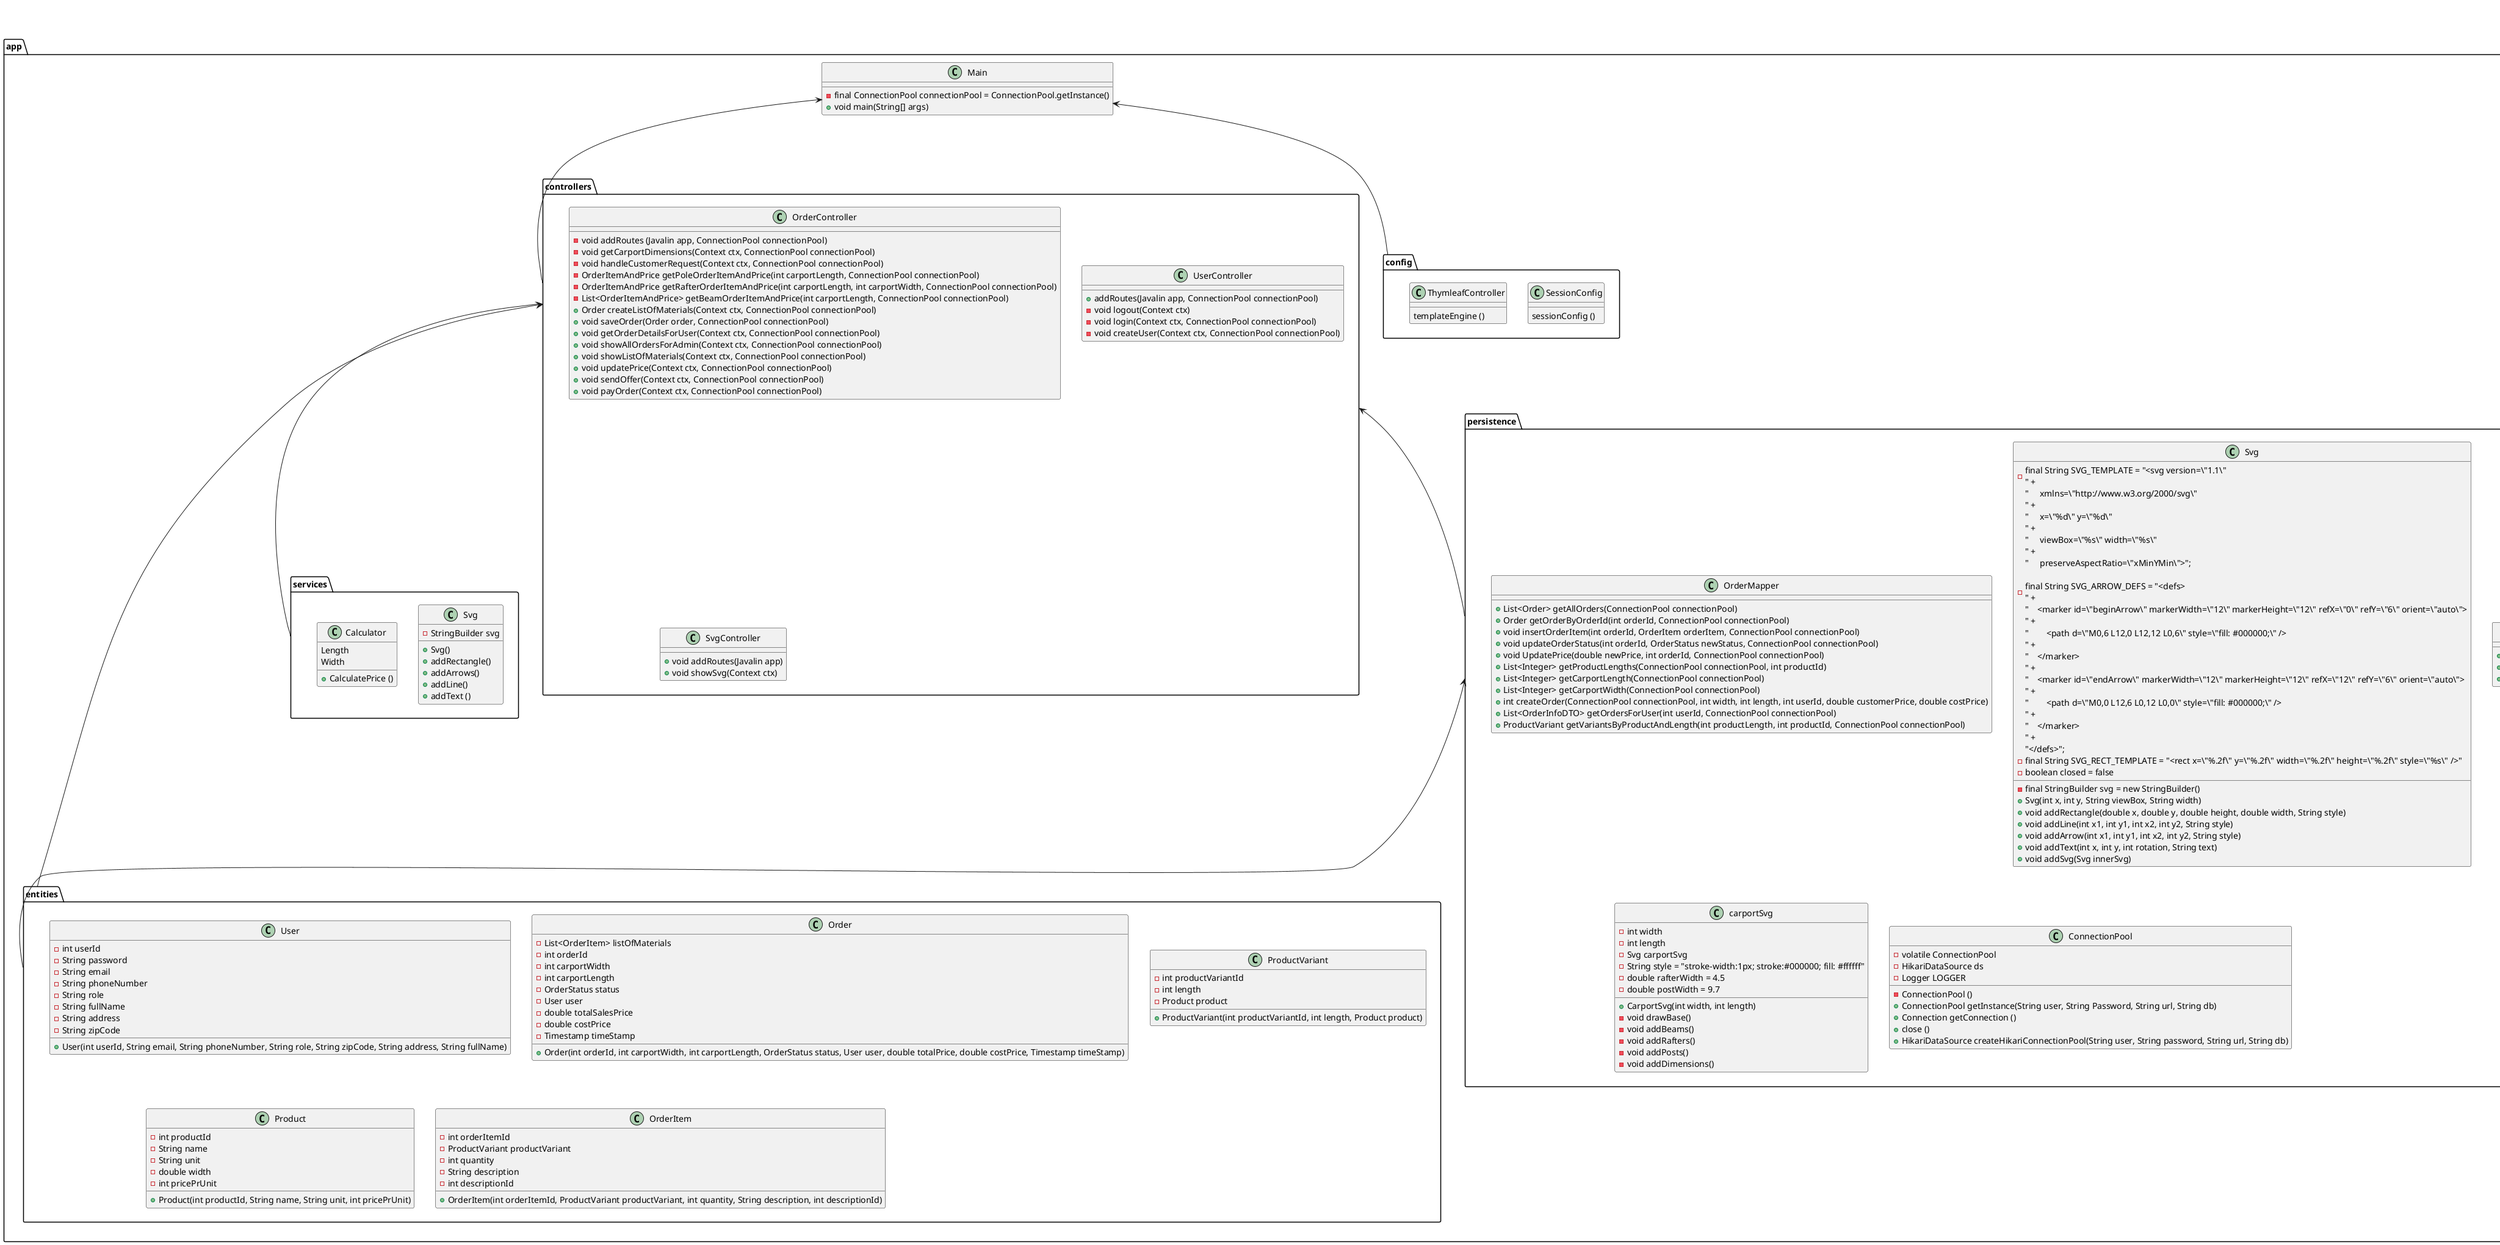@startuml
'https://plantuml.com/class-diagram
'Klasse diagram'
package app {
class Main {
- final ConnectionPool connectionPool = ConnectionPool.getInstance()
+ void main(String[] args)

}

package controllers {
class OrderController {
- void addRoutes (Javalin app, ConnectionPool connectionPool)
- void getCarportDimensions(Context ctx, ConnectionPool connectionPool)
- void handleCustomerRequest(Context ctx, ConnectionPool connectionPool)
- OrderItemAndPrice getPoleOrderItemAndPrice(int carportLength, ConnectionPool connectionPool)
- OrderItemAndPrice getRafterOrderItemAndPrice(int carportLength, int carportWidth, ConnectionPool connectionPool)
- List<OrderItemAndPrice> getBeamOrderItemAndPrice(int carportLength, ConnectionPool connectionPool)
+ Order createListOfMaterials(Context ctx, ConnectionPool connectionPool)
+ void saveOrder(Order order, ConnectionPool connectionPool)
+ void getOrderDetailsForUser(Context ctx, ConnectionPool connectionPool)
+ void showAllOrdersForAdmin(Context ctx, ConnectionPool connectionPool)
+ void showListOfMaterials(Context ctx, ConnectionPool connectionPool)
+ void updatePrice(Context ctx, ConnectionPool connectionPool)
+ void sendOffer(Context ctx, ConnectionPool connectionPool)
+ void payOrder(Context ctx, ConnectionPool connectionPool)
    }
class UserController{
+ addRoutes(Javalin app, ConnectionPool connectionPool)
- void logout(Context ctx)
- void login(Context ctx, ConnectionPool connectionPool)
- void createUser(Context ctx, ConnectionPool connectionPool)
    }
class SvgController {
+ void addRoutes(Javalin app)
+ void showSvg(Context ctx)
    }
}

package services{
class Svg{
- StringBuilder svg
+ Svg()
+ addRectangle()
+ addArrows()
+ addLine()
+ addText ()
    }

class Calculator {
Length
Width
+ CalculatePrice ()
    }
}

package persistence{
class OrderMapper {
+ List<Order> getAllOrders(ConnectionPool connectionPool)
+ Order getOrderByOrderId(int orderId, ConnectionPool connectionPool)
+ void insertOrderItem(int orderId, OrderItem orderItem, ConnectionPool connectionPool)
+ void updateOrderStatus(int orderId, OrderStatus newStatus, ConnectionPool connectionPool)
+ void UpdatePrice(double newPrice, int orderId, ConnectionPool connectionPool)
+ List<Integer> getProductLengths(ConnectionPool connectionPool, int productId)
+ List<Integer> getCarportLength(ConnectionPool connectionPool)
+ List<Integer> getCarportWidth(ConnectionPool connectionPool)
+ int createOrder(ConnectionPool connectionPool, int width, int length, int userId, double customerPrice, double costPrice)
+ List<OrderInfoDTO> getOrdersForUser(int userId, ConnectionPool connectionPool)
+ ProductVariant getVariantsByProductAndLength(int productLength, int productId, ConnectionPool connectionPool)
    }

class Svg {
- final String SVG_TEMPLATE = "<svg version=\"1.1\"\n" +
"     xmlns=\"http://www.w3.org/2000/svg\"\n" +
"     x=\"%d\" y=\"%d\"\n" +
"     viewBox=\"%s\" width=\"%s\"\n" +
"     preserveAspectRatio=\"xMinYMin\">";

- final String SVG_ARROW_DEFS = "<defs>\n" +
"    <marker id=\"beginArrow\" markerWidth=\"12\" markerHeight=\"12\" refX=\"0\" refY=\"6\" orient=\"auto\">\n" +
"        <path d=\"M0,6 L12,0 L12,12 L0,6\" style=\"fill: #000000;\" />\n" +
"    </marker>\n" +
"    <marker id=\"endArrow\" markerWidth=\"12\" markerHeight=\"12\" refX=\"12\" refY=\"6\" orient=\"auto\">\n" +
"        <path d=\"M0,0 L12,6 L0,12 L0,0\" style=\"fill: #000000;\" />\n" +
"    </marker>\n" +
"</defs>";
- final String SVG_RECT_TEMPLATE = "<rect x=\"%.2f\" y=\"%.2f\" width=\"%.2f\" height=\"%.2f\" style=\"%s\" />"
- final StringBuilder svg = new StringBuilder()
- boolean closed = false
+ Svg(int x, int y, String viewBox, String width)
+ void addRectangle(double x, double y, double height, double width, String style)
+ void addLine(int x1, int y1, int x2, int y2, String style)
+ void addArrow(int x1, int y1, int x2, int y2, String style)
+ void addText(int x, int y, int rotation, String text)
+ void addSvg(Svg innerSvg)
    }
class UserMapper {
+ User login(String email, String password, ConnectionPool connectionPool)
+ void createUser(String email, String password, String phoneNumber, String zipCode, String homeAdress, String fullName, ConnectionPool connectionPool)
+ User getUserById(int userId, ConnectionPool connectionPool)
    }

class carportSvg {
- int width
- int length
- Svg carportSvg
- String style = "stroke-width:1px; stroke:#000000; fill: #ffffff"
- double rafterWidth = 4.5
- double postWidth = 9.7
+ CarportSvg(int width, int length)
- void drawBase()
- void addBeams()
- void addRafters()
- void addPosts()
- void addDimensions()
    }

class ConnectionPool {
- volatile ConnectionPool
- HikariDataSource ds
- Logger LOGGER
- ConnectionPool ()
+ ConnectionPool getInstance(String user, String Password, String url, String db)
+ Connection getConnection ()
+ close ()
+ HikariDataSource createHikariConnectionPool(String user, String password, String url, String db)
    }
}

package entities {
class User {
- int userId
- String password
- String email
- String phoneNumber
- String role
- String fullName
- String address
- String zipCode
+ User(int userId, String email, String phoneNumber, String role, String zipCode, String address, String fullName)
    }
class Order {
- List<OrderItem> listOfMaterials
- int orderId
- int carportWidth
- int carportLength
- OrderStatus status
- User user
- double totalSalesPrice
- double costPrice
- Timestamp timeStamp
+ Order(int orderId, int carportWidth, int carportLength, OrderStatus status, User user, double totalPrice, double costPrice, Timestamp timeStamp)

    }
class ProductVariant {
- int productVariantId
- int length
- Product product
+ ProductVariant(int productVariantId, int length, Product product)
    }
class Product {
- int productId
- String name
- String unit
- double width
- int pricePrUnit
+ Product(int productId, String name, String unit, int pricePrUnit)
    }
class OrderItem {
- int orderItemId
- ProductVariant productVariant
- int quantity
- String description
- int descriptionId
+ OrderItem(int orderItemId, ProductVariant productVariant, int quantity, String description, int descriptionId)
    }
}

package config {
class SessionConfig {
sessionConfig ()
    }
class ThymleafController {
templateEngine ()
    }
}

package exception{
class DatabaseException extends Exception {
+ DatabaseException(String userMessage)
+ DatabaseException(String userMessage, String systemMessage)
    }
}
}

package DTO {
class OrderInfoDTO {
- int orderId
- int carportWidth
- int carportLength
- orderStatus status
- double totalSalesPrice
- double costPrice
- Timestamp timestamp
+ OrderInfoDTO ( int orderID, int carportWidth, int carportLength, orderStatus status, double totalSalesPrice, double costPrice, Timestamp timestamp)
    }
class OrderItemAndPrice {
- OrderItem orderItem
- double price
+ OrderItemAndPrice (OederItem orderItem, double price)
    }
}

package service {
class EmailService {
+ void sendEmail(String customerEmail)
    }
}

package util {
class Calculator {
+ int calcAmountOfPoles(int totalLength, double poleWidth)
+ double calcPoleSpacing(int totalLength, double poleWidth)
+ int calcAmountOfRafters(int totalLengthInCm, double rafterWidth)
+ double calcRafterSpacing(int carportLength, double rafterWidth)
    }
enum OrderStatus {
PENDING,
CONFIRMED,
CANCELLED,
REJECTED,
PAID,
ACCEPT;

    }
}

'Pile'

persistence <-- DatabaseException
Main <-- config
Main <-- controllers
controllers <-- persistence
persistence <-- entities
controllers <-- services
controllers <-- entities

@enduml